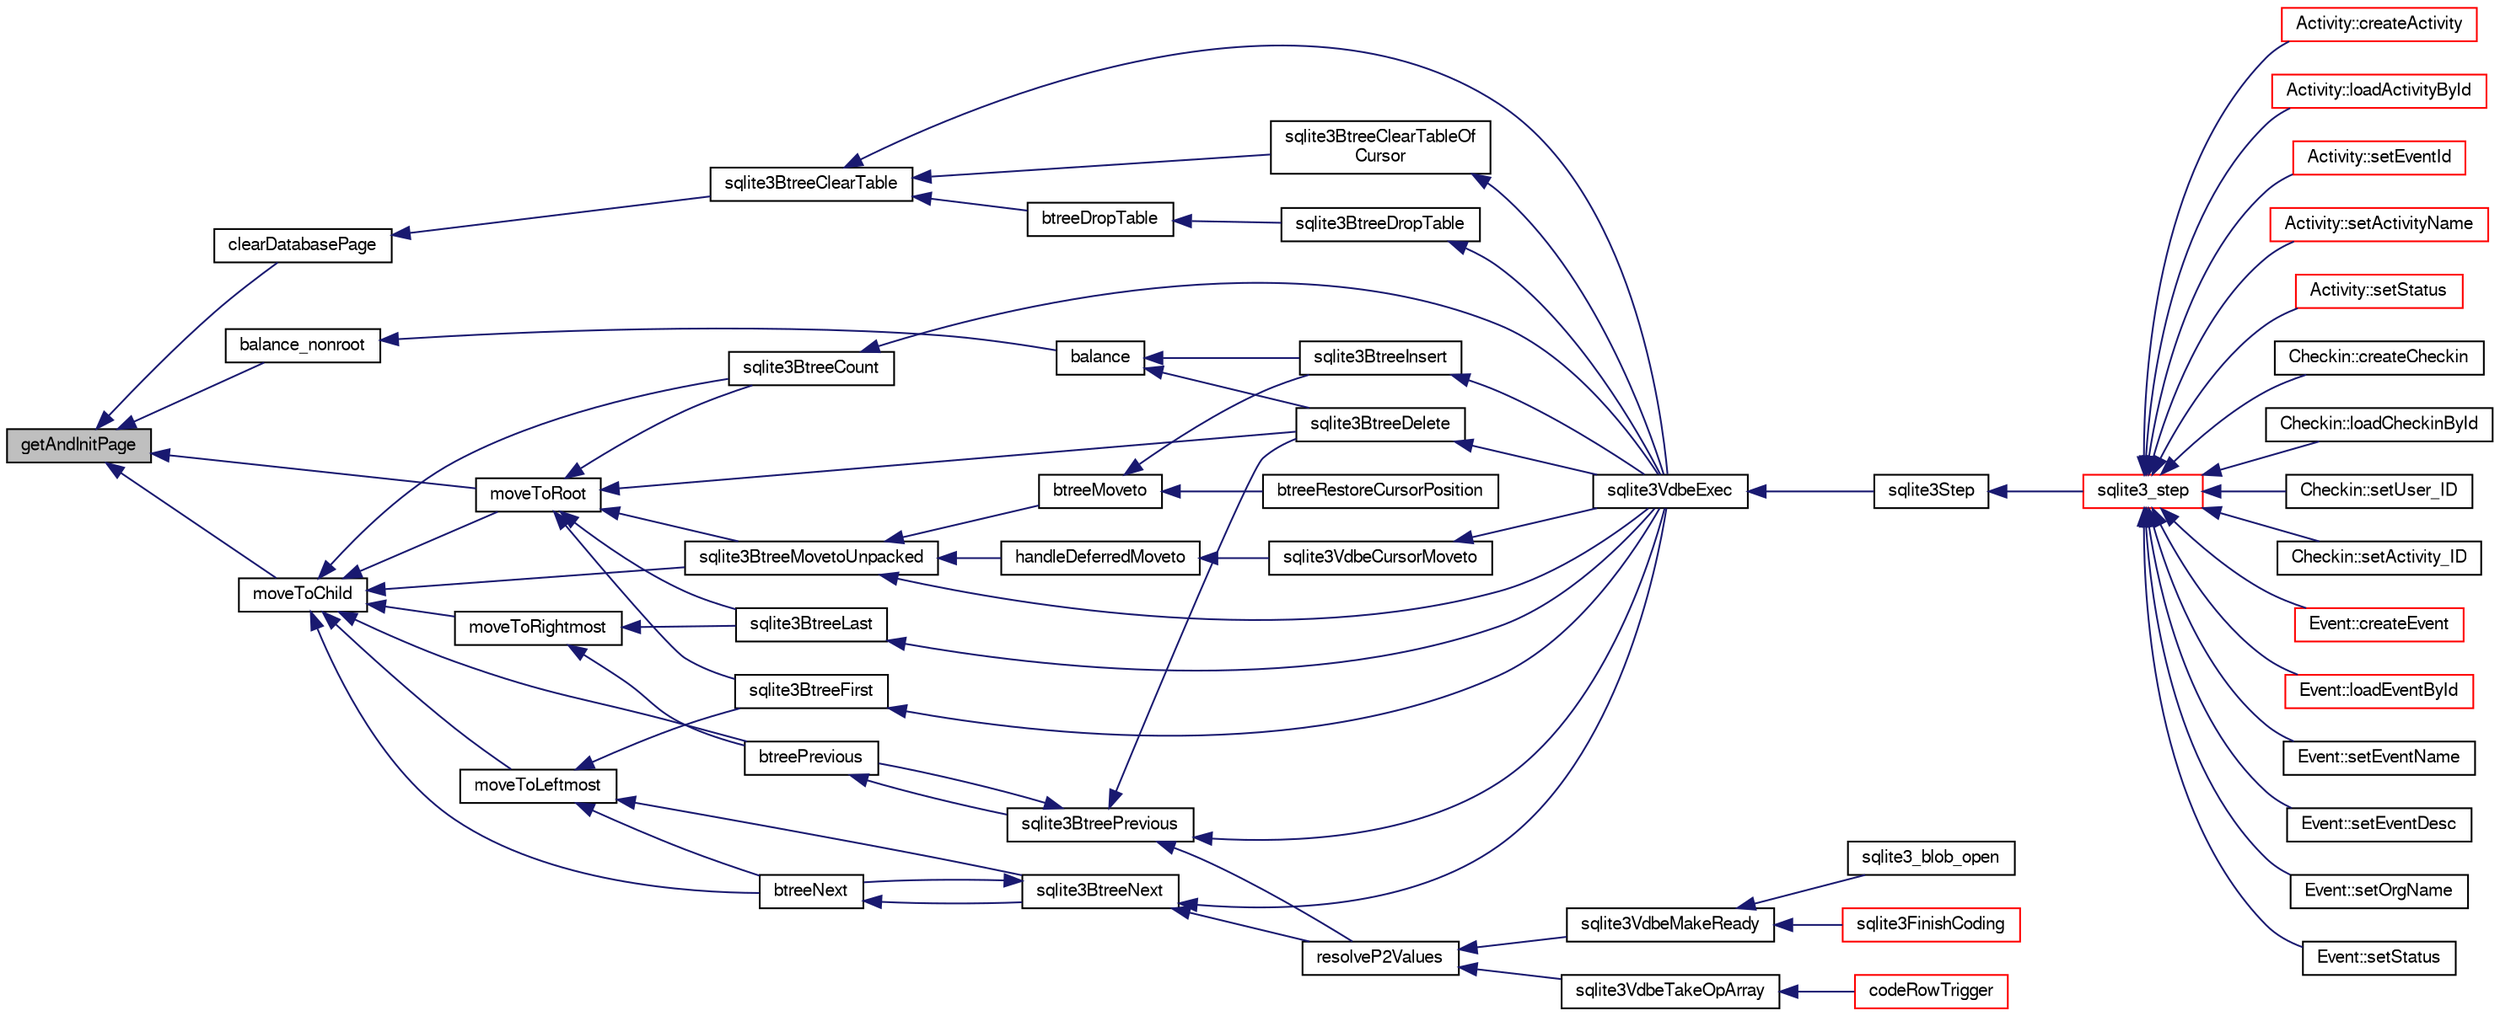 digraph "getAndInitPage"
{
  edge [fontname="FreeSans",fontsize="10",labelfontname="FreeSans",labelfontsize="10"];
  node [fontname="FreeSans",fontsize="10",shape=record];
  rankdir="LR";
  Node126584 [label="getAndInitPage",height=0.2,width=0.4,color="black", fillcolor="grey75", style="filled", fontcolor="black"];
  Node126584 -> Node126585 [dir="back",color="midnightblue",fontsize="10",style="solid",fontname="FreeSans"];
  Node126585 [label="moveToChild",height=0.2,width=0.4,color="black", fillcolor="white", style="filled",URL="$sqlite3_8c.html#a1dbea539dd841af085ba1e1390922237"];
  Node126585 -> Node126586 [dir="back",color="midnightblue",fontsize="10",style="solid",fontname="FreeSans"];
  Node126586 [label="moveToRoot",height=0.2,width=0.4,color="black", fillcolor="white", style="filled",URL="$sqlite3_8c.html#a2b8fb9bf88e10e7e4dedc8da64e7e956"];
  Node126586 -> Node126587 [dir="back",color="midnightblue",fontsize="10",style="solid",fontname="FreeSans"];
  Node126587 [label="sqlite3BtreeFirst",height=0.2,width=0.4,color="black", fillcolor="white", style="filled",URL="$sqlite3_8c.html#a1e6ef22f77a31436c5918e4b05403093"];
  Node126587 -> Node126588 [dir="back",color="midnightblue",fontsize="10",style="solid",fontname="FreeSans"];
  Node126588 [label="sqlite3VdbeExec",height=0.2,width=0.4,color="black", fillcolor="white", style="filled",URL="$sqlite3_8c.html#a8ce40a614bdc56719c4d642b1e4dfb21"];
  Node126588 -> Node126589 [dir="back",color="midnightblue",fontsize="10",style="solid",fontname="FreeSans"];
  Node126589 [label="sqlite3Step",height=0.2,width=0.4,color="black", fillcolor="white", style="filled",URL="$sqlite3_8c.html#a3f2872e873e2758a4beedad1d5113554"];
  Node126589 -> Node126590 [dir="back",color="midnightblue",fontsize="10",style="solid",fontname="FreeSans"];
  Node126590 [label="sqlite3_step",height=0.2,width=0.4,color="red", fillcolor="white", style="filled",URL="$sqlite3_8h.html#ac1e491ce36b7471eb28387f7d3c74334"];
  Node126590 -> Node126591 [dir="back",color="midnightblue",fontsize="10",style="solid",fontname="FreeSans"];
  Node126591 [label="Activity::createActivity",height=0.2,width=0.4,color="red", fillcolor="white", style="filled",URL="$classActivity.html#a813cc5e52c14ab49b39014c134e3425b"];
  Node126590 -> Node126594 [dir="back",color="midnightblue",fontsize="10",style="solid",fontname="FreeSans"];
  Node126594 [label="Activity::loadActivityById",height=0.2,width=0.4,color="red", fillcolor="white", style="filled",URL="$classActivity.html#abe4ffb4f08a47212ebf9013259d9e7fd"];
  Node126590 -> Node126596 [dir="back",color="midnightblue",fontsize="10",style="solid",fontname="FreeSans"];
  Node126596 [label="Activity::setEventId",height=0.2,width=0.4,color="red", fillcolor="white", style="filled",URL="$classActivity.html#adb1d0fd0d08f473e068f0a4086bfa9ca"];
  Node126590 -> Node126597 [dir="back",color="midnightblue",fontsize="10",style="solid",fontname="FreeSans"];
  Node126597 [label="Activity::setActivityName",height=0.2,width=0.4,color="red", fillcolor="white", style="filled",URL="$classActivity.html#a62dc3737b33915a36086f9dd26d16a81"];
  Node126590 -> Node126598 [dir="back",color="midnightblue",fontsize="10",style="solid",fontname="FreeSans"];
  Node126598 [label="Activity::setStatus",height=0.2,width=0.4,color="red", fillcolor="white", style="filled",URL="$classActivity.html#af618135a7738f4d2a7ee147a8ef912ea"];
  Node126590 -> Node126599 [dir="back",color="midnightblue",fontsize="10",style="solid",fontname="FreeSans"];
  Node126599 [label="Checkin::createCheckin",height=0.2,width=0.4,color="black", fillcolor="white", style="filled",URL="$classCheckin.html#a4e40acdf7fff0e607f6de4f24f3a163c"];
  Node126590 -> Node126600 [dir="back",color="midnightblue",fontsize="10",style="solid",fontname="FreeSans"];
  Node126600 [label="Checkin::loadCheckinById",height=0.2,width=0.4,color="black", fillcolor="white", style="filled",URL="$classCheckin.html#a3461f70ea6c68475225f2a07f78a21e0"];
  Node126590 -> Node126601 [dir="back",color="midnightblue",fontsize="10",style="solid",fontname="FreeSans"];
  Node126601 [label="Checkin::setUser_ID",height=0.2,width=0.4,color="black", fillcolor="white", style="filled",URL="$classCheckin.html#a76ab640f4f912876dbebf183db5359c6"];
  Node126590 -> Node126602 [dir="back",color="midnightblue",fontsize="10",style="solid",fontname="FreeSans"];
  Node126602 [label="Checkin::setActivity_ID",height=0.2,width=0.4,color="black", fillcolor="white", style="filled",URL="$classCheckin.html#ab2ff3ec2604ec73a42af25874a00b232"];
  Node126590 -> Node126603 [dir="back",color="midnightblue",fontsize="10",style="solid",fontname="FreeSans"];
  Node126603 [label="Event::createEvent",height=0.2,width=0.4,color="red", fillcolor="white", style="filled",URL="$classEvent.html#a77adb9f4a46ffb32c2d931f0691f5903"];
  Node126590 -> Node126604 [dir="back",color="midnightblue",fontsize="10",style="solid",fontname="FreeSans"];
  Node126604 [label="Event::loadEventById",height=0.2,width=0.4,color="red", fillcolor="white", style="filled",URL="$classEvent.html#afa66cea33f722dbeecb69cc98fdea055"];
  Node126590 -> Node126605 [dir="back",color="midnightblue",fontsize="10",style="solid",fontname="FreeSans"];
  Node126605 [label="Event::setEventName",height=0.2,width=0.4,color="black", fillcolor="white", style="filled",URL="$classEvent.html#a10596b6ca077df05184e30d62b08729d"];
  Node126590 -> Node126606 [dir="back",color="midnightblue",fontsize="10",style="solid",fontname="FreeSans"];
  Node126606 [label="Event::setEventDesc",height=0.2,width=0.4,color="black", fillcolor="white", style="filled",URL="$classEvent.html#ae36b8377dcae792f1c5c4726024c981b"];
  Node126590 -> Node126607 [dir="back",color="midnightblue",fontsize="10",style="solid",fontname="FreeSans"];
  Node126607 [label="Event::setOrgName",height=0.2,width=0.4,color="black", fillcolor="white", style="filled",URL="$classEvent.html#a19aac0f776bd764563a54977656cf680"];
  Node126590 -> Node126608 [dir="back",color="midnightblue",fontsize="10",style="solid",fontname="FreeSans"];
  Node126608 [label="Event::setStatus",height=0.2,width=0.4,color="black", fillcolor="white", style="filled",URL="$classEvent.html#ab0a6b9285af0f4172eb841e2b80f8972"];
  Node126586 -> Node126849 [dir="back",color="midnightblue",fontsize="10",style="solid",fontname="FreeSans"];
  Node126849 [label="sqlite3BtreeLast",height=0.2,width=0.4,color="black", fillcolor="white", style="filled",URL="$sqlite3_8c.html#a2ce629e6262037373b2dc2e3caf474c0"];
  Node126849 -> Node126588 [dir="back",color="midnightblue",fontsize="10",style="solid",fontname="FreeSans"];
  Node126586 -> Node126850 [dir="back",color="midnightblue",fontsize="10",style="solid",fontname="FreeSans"];
  Node126850 [label="sqlite3BtreeMovetoUnpacked",height=0.2,width=0.4,color="black", fillcolor="white", style="filled",URL="$sqlite3_8c.html#a6d0b5aed55d5e85a0a6bfcae169fe579"];
  Node126850 -> Node126851 [dir="back",color="midnightblue",fontsize="10",style="solid",fontname="FreeSans"];
  Node126851 [label="btreeMoveto",height=0.2,width=0.4,color="black", fillcolor="white", style="filled",URL="$sqlite3_8c.html#a13481d732f5bb516f599d16a428034c4"];
  Node126851 -> Node126852 [dir="back",color="midnightblue",fontsize="10",style="solid",fontname="FreeSans"];
  Node126852 [label="btreeRestoreCursorPosition",height=0.2,width=0.4,color="black", fillcolor="white", style="filled",URL="$sqlite3_8c.html#ac3fe093bc4fe5a20ac5d5cabf99e119a"];
  Node126851 -> Node126853 [dir="back",color="midnightblue",fontsize="10",style="solid",fontname="FreeSans"];
  Node126853 [label="sqlite3BtreeInsert",height=0.2,width=0.4,color="black", fillcolor="white", style="filled",URL="$sqlite3_8c.html#aa6c6b68ed28d38984e5fa329794d7f02"];
  Node126853 -> Node126588 [dir="back",color="midnightblue",fontsize="10",style="solid",fontname="FreeSans"];
  Node126850 -> Node126854 [dir="back",color="midnightblue",fontsize="10",style="solid",fontname="FreeSans"];
  Node126854 [label="handleDeferredMoveto",height=0.2,width=0.4,color="black", fillcolor="white", style="filled",URL="$sqlite3_8c.html#a30223c4bd215cdaa5f3bc6cbe6773577"];
  Node126854 -> Node126855 [dir="back",color="midnightblue",fontsize="10",style="solid",fontname="FreeSans"];
  Node126855 [label="sqlite3VdbeCursorMoveto",height=0.2,width=0.4,color="black", fillcolor="white", style="filled",URL="$sqlite3_8c.html#abee4b21fc4d7c45b2a477599de6a97e5"];
  Node126855 -> Node126588 [dir="back",color="midnightblue",fontsize="10",style="solid",fontname="FreeSans"];
  Node126850 -> Node126588 [dir="back",color="midnightblue",fontsize="10",style="solid",fontname="FreeSans"];
  Node126586 -> Node126856 [dir="back",color="midnightblue",fontsize="10",style="solid",fontname="FreeSans"];
  Node126856 [label="sqlite3BtreeDelete",height=0.2,width=0.4,color="black", fillcolor="white", style="filled",URL="$sqlite3_8c.html#a65c40cd7ec987dbd25392a180f388fe7"];
  Node126856 -> Node126588 [dir="back",color="midnightblue",fontsize="10",style="solid",fontname="FreeSans"];
  Node126586 -> Node126857 [dir="back",color="midnightblue",fontsize="10",style="solid",fontname="FreeSans"];
  Node126857 [label="sqlite3BtreeCount",height=0.2,width=0.4,color="black", fillcolor="white", style="filled",URL="$sqlite3_8c.html#ab162651b72ea609cf8e8fcd3d3320517"];
  Node126857 -> Node126588 [dir="back",color="midnightblue",fontsize="10",style="solid",fontname="FreeSans"];
  Node126585 -> Node126858 [dir="back",color="midnightblue",fontsize="10",style="solid",fontname="FreeSans"];
  Node126858 [label="moveToLeftmost",height=0.2,width=0.4,color="black", fillcolor="white", style="filled",URL="$sqlite3_8c.html#ae612f0a49a92eb71d75f018bd3c55400"];
  Node126858 -> Node126587 [dir="back",color="midnightblue",fontsize="10",style="solid",fontname="FreeSans"];
  Node126858 -> Node126859 [dir="back",color="midnightblue",fontsize="10",style="solid",fontname="FreeSans"];
  Node126859 [label="btreeNext",height=0.2,width=0.4,color="black", fillcolor="white", style="filled",URL="$sqlite3_8c.html#a937623744e3658bd068b8ad99e87c356"];
  Node126859 -> Node126860 [dir="back",color="midnightblue",fontsize="10",style="solid",fontname="FreeSans"];
  Node126860 [label="sqlite3BtreeNext",height=0.2,width=0.4,color="black", fillcolor="white", style="filled",URL="$sqlite3_8c.html#aa56f96564bee008046aa50f7f8455887"];
  Node126860 -> Node126859 [dir="back",color="midnightblue",fontsize="10",style="solid",fontname="FreeSans"];
  Node126860 -> Node126861 [dir="back",color="midnightblue",fontsize="10",style="solid",fontname="FreeSans"];
  Node126861 [label="resolveP2Values",height=0.2,width=0.4,color="black", fillcolor="white", style="filled",URL="$sqlite3_8c.html#a9aa9c7da468f7325e427e599812b92ab"];
  Node126861 -> Node126862 [dir="back",color="midnightblue",fontsize="10",style="solid",fontname="FreeSans"];
  Node126862 [label="sqlite3VdbeTakeOpArray",height=0.2,width=0.4,color="black", fillcolor="white", style="filled",URL="$sqlite3_8c.html#a1f7b118692db626cff3d33803d463103"];
  Node126862 -> Node126636 [dir="back",color="midnightblue",fontsize="10",style="solid",fontname="FreeSans"];
  Node126636 [label="codeRowTrigger",height=0.2,width=0.4,color="red", fillcolor="white", style="filled",URL="$sqlite3_8c.html#a463cea5aaaf388b560b206570a0022fc"];
  Node126861 -> Node126863 [dir="back",color="midnightblue",fontsize="10",style="solid",fontname="FreeSans"];
  Node126863 [label="sqlite3VdbeMakeReady",height=0.2,width=0.4,color="black", fillcolor="white", style="filled",URL="$sqlite3_8c.html#a04b3e310d0717c70e36c56429eda8368"];
  Node126863 -> Node126610 [dir="back",color="midnightblue",fontsize="10",style="solid",fontname="FreeSans"];
  Node126610 [label="sqlite3_blob_open",height=0.2,width=0.4,color="black", fillcolor="white", style="filled",URL="$sqlite3_8h.html#adb8ad839a5bdd62a43785132bc7dd518"];
  Node126863 -> Node126688 [dir="back",color="midnightblue",fontsize="10",style="solid",fontname="FreeSans"];
  Node126688 [label="sqlite3FinishCoding",height=0.2,width=0.4,color="red", fillcolor="white", style="filled",URL="$sqlite3_8c.html#a651bc5b446c276c092705856d995b278"];
  Node126860 -> Node126588 [dir="back",color="midnightblue",fontsize="10",style="solid",fontname="FreeSans"];
  Node126858 -> Node126860 [dir="back",color="midnightblue",fontsize="10",style="solid",fontname="FreeSans"];
  Node126585 -> Node126864 [dir="back",color="midnightblue",fontsize="10",style="solid",fontname="FreeSans"];
  Node126864 [label="moveToRightmost",height=0.2,width=0.4,color="black", fillcolor="white", style="filled",URL="$sqlite3_8c.html#a0f818654466695149ef54b1cdc16887d"];
  Node126864 -> Node126849 [dir="back",color="midnightblue",fontsize="10",style="solid",fontname="FreeSans"];
  Node126864 -> Node126865 [dir="back",color="midnightblue",fontsize="10",style="solid",fontname="FreeSans"];
  Node126865 [label="btreePrevious",height=0.2,width=0.4,color="black", fillcolor="white", style="filled",URL="$sqlite3_8c.html#a6b41260c8b5d49d50962296ee829b244"];
  Node126865 -> Node126866 [dir="back",color="midnightblue",fontsize="10",style="solid",fontname="FreeSans"];
  Node126866 [label="sqlite3BtreePrevious",height=0.2,width=0.4,color="black", fillcolor="white", style="filled",URL="$sqlite3_8c.html#a1fc0a28b4147df5a1277a35da9a004df"];
  Node126866 -> Node126865 [dir="back",color="midnightblue",fontsize="10",style="solid",fontname="FreeSans"];
  Node126866 -> Node126856 [dir="back",color="midnightblue",fontsize="10",style="solid",fontname="FreeSans"];
  Node126866 -> Node126861 [dir="back",color="midnightblue",fontsize="10",style="solid",fontname="FreeSans"];
  Node126866 -> Node126588 [dir="back",color="midnightblue",fontsize="10",style="solid",fontname="FreeSans"];
  Node126585 -> Node126850 [dir="back",color="midnightblue",fontsize="10",style="solid",fontname="FreeSans"];
  Node126585 -> Node126859 [dir="back",color="midnightblue",fontsize="10",style="solid",fontname="FreeSans"];
  Node126585 -> Node126865 [dir="back",color="midnightblue",fontsize="10",style="solid",fontname="FreeSans"];
  Node126585 -> Node126857 [dir="back",color="midnightblue",fontsize="10",style="solid",fontname="FreeSans"];
  Node126584 -> Node126586 [dir="back",color="midnightblue",fontsize="10",style="solid",fontname="FreeSans"];
  Node126584 -> Node126867 [dir="back",color="midnightblue",fontsize="10",style="solid",fontname="FreeSans"];
  Node126867 [label="balance_nonroot",height=0.2,width=0.4,color="black", fillcolor="white", style="filled",URL="$sqlite3_8c.html#a513ba5c0beb3462a4b60064469f1539d"];
  Node126867 -> Node126868 [dir="back",color="midnightblue",fontsize="10",style="solid",fontname="FreeSans"];
  Node126868 [label="balance",height=0.2,width=0.4,color="black", fillcolor="white", style="filled",URL="$sqlite3_8c.html#a173f7c872fb68ccd3a20440d640b66c7"];
  Node126868 -> Node126853 [dir="back",color="midnightblue",fontsize="10",style="solid",fontname="FreeSans"];
  Node126868 -> Node126856 [dir="back",color="midnightblue",fontsize="10",style="solid",fontname="FreeSans"];
  Node126584 -> Node126869 [dir="back",color="midnightblue",fontsize="10",style="solid",fontname="FreeSans"];
  Node126869 [label="clearDatabasePage",height=0.2,width=0.4,color="black", fillcolor="white", style="filled",URL="$sqlite3_8c.html#aecc3046a56feeeabd3ca93c0685e35d5"];
  Node126869 -> Node126870 [dir="back",color="midnightblue",fontsize="10",style="solid",fontname="FreeSans"];
  Node126870 [label="sqlite3BtreeClearTable",height=0.2,width=0.4,color="black", fillcolor="white", style="filled",URL="$sqlite3_8c.html#ac2fcbee7dcc155d776ecf9d5151f3872"];
  Node126870 -> Node126871 [dir="back",color="midnightblue",fontsize="10",style="solid",fontname="FreeSans"];
  Node126871 [label="sqlite3BtreeClearTableOf\lCursor",height=0.2,width=0.4,color="black", fillcolor="white", style="filled",URL="$sqlite3_8c.html#a31f4ef273f0625b74b993177f5903454"];
  Node126871 -> Node126588 [dir="back",color="midnightblue",fontsize="10",style="solid",fontname="FreeSans"];
  Node126870 -> Node126872 [dir="back",color="midnightblue",fontsize="10",style="solid",fontname="FreeSans"];
  Node126872 [label="btreeDropTable",height=0.2,width=0.4,color="black", fillcolor="white", style="filled",URL="$sqlite3_8c.html#abba4061ea34842db278e91f537d2c2ff"];
  Node126872 -> Node126873 [dir="back",color="midnightblue",fontsize="10",style="solid",fontname="FreeSans"];
  Node126873 [label="sqlite3BtreeDropTable",height=0.2,width=0.4,color="black", fillcolor="white", style="filled",URL="$sqlite3_8c.html#a7b9a218bc08d8acfc94b74ea5c47eaa8"];
  Node126873 -> Node126588 [dir="back",color="midnightblue",fontsize="10",style="solid",fontname="FreeSans"];
  Node126870 -> Node126588 [dir="back",color="midnightblue",fontsize="10",style="solid",fontname="FreeSans"];
}
